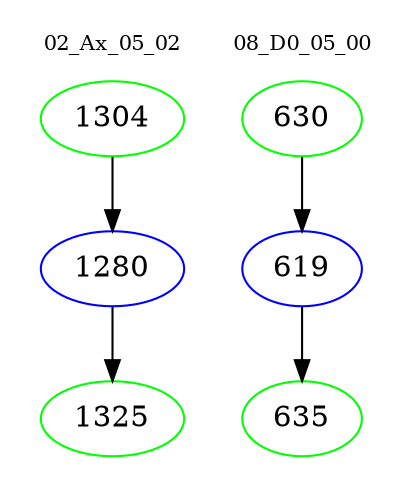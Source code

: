 digraph{
subgraph cluster_0 {
color = white
label = "02_Ax_05_02";
fontsize=10;
T0_1304 [label="1304", color="green"]
T0_1304 -> T0_1280 [color="black"]
T0_1280 [label="1280", color="blue"]
T0_1280 -> T0_1325 [color="black"]
T0_1325 [label="1325", color="green"]
}
subgraph cluster_1 {
color = white
label = "08_D0_05_00";
fontsize=10;
T1_630 [label="630", color="green"]
T1_630 -> T1_619 [color="black"]
T1_619 [label="619", color="blue"]
T1_619 -> T1_635 [color="black"]
T1_635 [label="635", color="green"]
}
}
